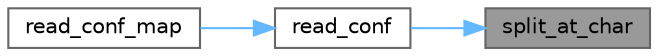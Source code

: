 digraph "split_at_char"
{
 // INTERACTIVE_SVG=YES
 // LATEX_PDF_SIZE
  bgcolor="transparent";
  edge [fontname=Helvetica,fontsize=10,labelfontname=Helvetica,labelfontsize=10];
  node [fontname=Helvetica,fontsize=10,shape=box,height=0.2,width=0.4];
  rankdir="RL";
  Node1 [id="Node000001",label="split_at_char",height=0.2,width=0.4,color="gray40", fillcolor="grey60", style="filled", fontcolor="black",tooltip="Split a string into two strings on the first occurence of a character."];
  Node1 -> Node2 [id="edge1_Node000001_Node000002",dir="back",color="steelblue1",style="solid",tooltip=" "];
  Node2 [id="Node000002",label="read_conf",height=0.2,width=0.4,color="grey40", fillcolor="white", style="filled",URL="$parser_8c.html#a107cf8d1717fa0c04c4e043443a4b04c",tooltip="Read a .conf Configuration file at filePath. conf_arr returns the array pointer. n is the size of the..."];
  Node2 -> Node3 [id="edge2_Node000002_Node000003",dir="back",color="steelblue1",style="solid",tooltip=" "];
  Node3 [id="Node000003",label="read_conf_map",height=0.2,width=0.4,color="grey40", fillcolor="white", style="filled",URL="$parser_8c.html#a0e7f89aaec2cea07726f3f7bf976288d",tooltip=" "];
}
